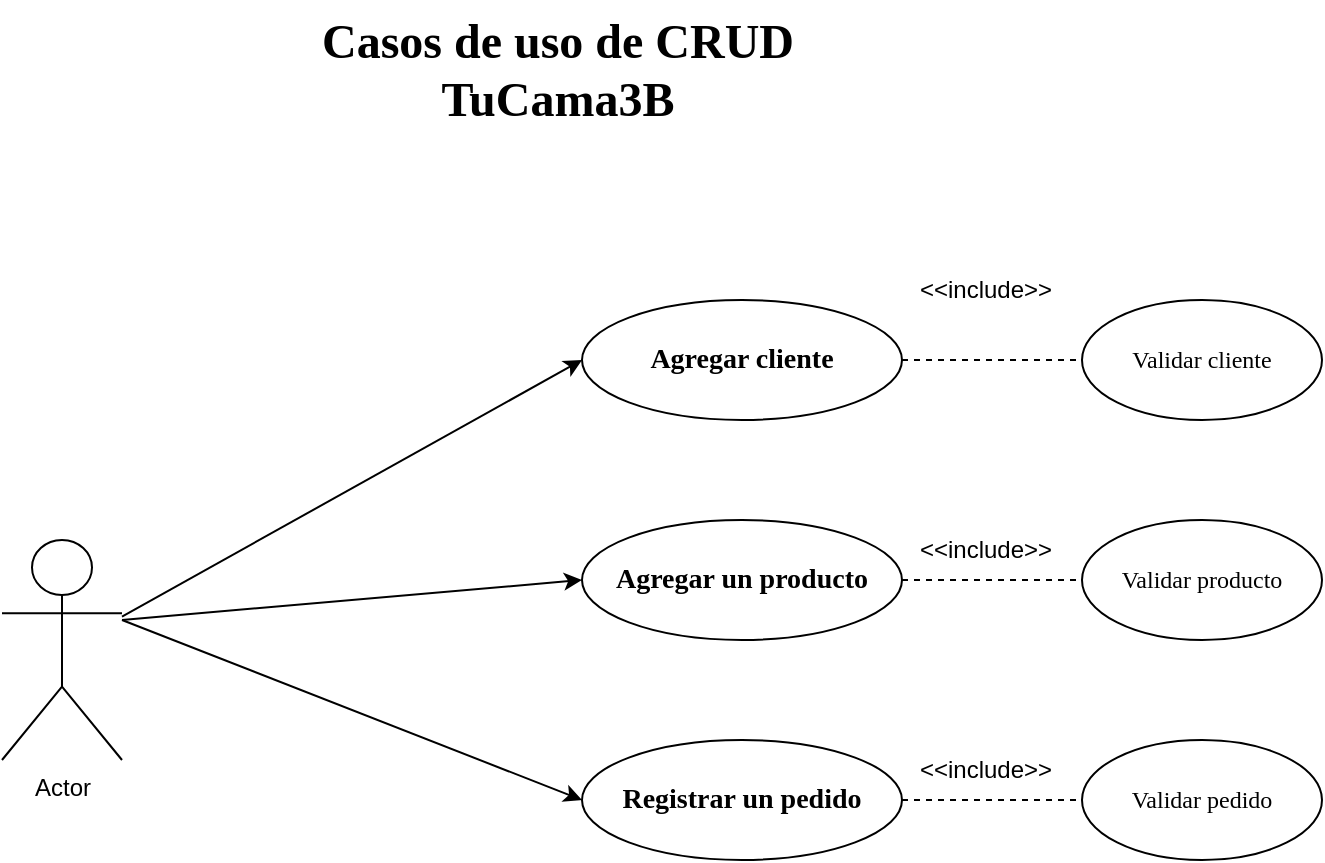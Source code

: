 <mxfile version="23.0.2" type="github">
  <diagram name="Página-1" id="k24Pspyj25TzggOy4_iM">
    <mxGraphModel dx="955" dy="506" grid="1" gridSize="10" guides="1" tooltips="1" connect="1" arrows="1" fold="1" page="1" pageScale="1" pageWidth="827" pageHeight="1169" math="0" shadow="0">
      <root>
        <object label="" Nombre="Admin" id="0">
          <mxCell />
        </object>
        <mxCell id="1" parent="0" />
        <mxCell id="wHO4KZKUkR5X6ov5Z-Hz-1" value="Actor" style="shape=umlActor;verticalLabelPosition=bottom;verticalAlign=top;html=1;outlineConnect=0;" vertex="1" parent="1">
          <mxGeometry x="150" y="290" width="60" height="110" as="geometry" />
        </mxCell>
        <mxCell id="wHO4KZKUkR5X6ov5Z-Hz-3" value="" style="endArrow=classic;html=1;rounded=0;entryX=0;entryY=0.5;entryDx=0;entryDy=0;" edge="1" parent="1" source="wHO4KZKUkR5X6ov5Z-Hz-1" target="wHO4KZKUkR5X6ov5Z-Hz-4">
          <mxGeometry width="50" height="50" relative="1" as="geometry">
            <mxPoint x="220" y="370" as="sourcePoint" />
            <mxPoint x="450" y="300" as="targetPoint" />
          </mxGeometry>
        </mxCell>
        <mxCell id="wHO4KZKUkR5X6ov5Z-Hz-4" value="&lt;font style=&quot;font-size: 14px;&quot; face=&quot;Times New Roman&quot;&gt;&lt;b&gt;Agregar cliente&lt;/b&gt;&lt;/font&gt;" style="ellipse;whiteSpace=wrap;html=1;" vertex="1" parent="1">
          <mxGeometry x="440" y="170" width="160" height="60" as="geometry" />
        </mxCell>
        <mxCell id="wHO4KZKUkR5X6ov5Z-Hz-5" value="&lt;font size=&quot;1&quot; face=&quot;Times New Roman&quot;&gt;&lt;b style=&quot;font-size: 14px;&quot;&gt;Agregar un producto&lt;/b&gt;&lt;/font&gt;" style="ellipse;whiteSpace=wrap;html=1;" vertex="1" parent="1">
          <mxGeometry x="440" y="280" width="160" height="60" as="geometry" />
        </mxCell>
        <mxCell id="wHO4KZKUkR5X6ov5Z-Hz-6" value="" style="endArrow=classic;html=1;rounded=0;entryX=0;entryY=0.5;entryDx=0;entryDy=0;" edge="1" parent="1" target="wHO4KZKUkR5X6ov5Z-Hz-5">
          <mxGeometry width="50" height="50" relative="1" as="geometry">
            <mxPoint x="210" y="330" as="sourcePoint" />
            <mxPoint x="560" y="320" as="targetPoint" />
          </mxGeometry>
        </mxCell>
        <mxCell id="wHO4KZKUkR5X6ov5Z-Hz-7" value="&lt;font style=&quot;font-size: 14px;&quot; face=&quot;Times New Roman&quot;&gt;&lt;b&gt;Registrar un pedido&lt;/b&gt;&lt;/font&gt;" style="ellipse;whiteSpace=wrap;html=1;" vertex="1" parent="1">
          <mxGeometry x="440" y="390" width="160" height="60" as="geometry" />
        </mxCell>
        <mxCell id="wHO4KZKUkR5X6ov5Z-Hz-8" value="" style="endArrow=classic;html=1;rounded=0;entryX=0;entryY=0.5;entryDx=0;entryDy=0;" edge="1" parent="1" target="wHO4KZKUkR5X6ov5Z-Hz-7">
          <mxGeometry width="50" height="50" relative="1" as="geometry">
            <mxPoint x="210" y="330" as="sourcePoint" />
            <mxPoint x="450" y="290" as="targetPoint" />
          </mxGeometry>
        </mxCell>
        <mxCell id="wHO4KZKUkR5X6ov5Z-Hz-10" value="&lt;font size=&quot;1&quot; face=&quot;Times New Roman&quot; style=&quot;&quot;&gt;&lt;b style=&quot;font-size: 24px;&quot;&gt;Casos de uso de CRUD TuCama3B&lt;/b&gt;&lt;/font&gt;" style="text;html=1;strokeColor=none;fillColor=none;align=center;verticalAlign=middle;whiteSpace=wrap;rounded=0;" vertex="1" parent="1">
          <mxGeometry x="300" y="20" width="256" height="70" as="geometry" />
        </mxCell>
        <mxCell id="wHO4KZKUkR5X6ov5Z-Hz-11" value="" style="endArrow=none;dashed=1;html=1;rounded=0;exitX=1;exitY=0.5;exitDx=0;exitDy=0;entryX=0;entryY=0.5;entryDx=0;entryDy=0;" edge="1" parent="1" source="wHO4KZKUkR5X6ov5Z-Hz-4" target="wHO4KZKUkR5X6ov5Z-Hz-14">
          <mxGeometry width="50" height="50" relative="1" as="geometry">
            <mxPoint x="520" y="260" as="sourcePoint" />
            <mxPoint x="690" y="200" as="targetPoint" />
          </mxGeometry>
        </mxCell>
        <mxCell id="wHO4KZKUkR5X6ov5Z-Hz-12" value="&amp;lt;&amp;lt;include&amp;gt;&amp;gt;" style="text;html=1;strokeColor=none;fillColor=none;align=center;verticalAlign=middle;whiteSpace=wrap;rounded=0;" vertex="1" parent="1">
          <mxGeometry x="612" y="150" width="60" height="30" as="geometry" />
        </mxCell>
        <mxCell id="wHO4KZKUkR5X6ov5Z-Hz-14" value="&lt;font face=&quot;Times New Roman&quot;&gt;Validar cliente&lt;/font&gt;" style="ellipse;whiteSpace=wrap;html=1;" vertex="1" parent="1">
          <mxGeometry x="690" y="170" width="120" height="60" as="geometry" />
        </mxCell>
        <mxCell id="wHO4KZKUkR5X6ov5Z-Hz-15" value="" style="endArrow=none;dashed=1;html=1;rounded=0;exitX=1;exitY=0.5;exitDx=0;exitDy=0;entryX=0;entryY=0.5;entryDx=0;entryDy=0;" edge="1" parent="1" target="wHO4KZKUkR5X6ov5Z-Hz-17">
          <mxGeometry width="50" height="50" relative="1" as="geometry">
            <mxPoint x="600" y="310" as="sourcePoint" />
            <mxPoint x="690" y="310" as="targetPoint" />
          </mxGeometry>
        </mxCell>
        <mxCell id="wHO4KZKUkR5X6ov5Z-Hz-16" value="&amp;lt;&amp;lt;include&amp;gt;&amp;gt;" style="text;html=1;strokeColor=none;fillColor=none;align=center;verticalAlign=middle;whiteSpace=wrap;rounded=0;" vertex="1" parent="1">
          <mxGeometry x="612" y="280" width="60" height="30" as="geometry" />
        </mxCell>
        <mxCell id="wHO4KZKUkR5X6ov5Z-Hz-17" value="&lt;font face=&quot;Times New Roman&quot;&gt;Validar producto&lt;/font&gt;" style="ellipse;whiteSpace=wrap;html=1;" vertex="1" parent="1">
          <mxGeometry x="690" y="280" width="120" height="60" as="geometry" />
        </mxCell>
        <mxCell id="wHO4KZKUkR5X6ov5Z-Hz-18" value="" style="endArrow=none;dashed=1;html=1;rounded=0;exitX=1;exitY=0.5;exitDx=0;exitDy=0;entryX=0;entryY=0.5;entryDx=0;entryDy=0;" edge="1" parent="1" target="wHO4KZKUkR5X6ov5Z-Hz-20">
          <mxGeometry width="50" height="50" relative="1" as="geometry">
            <mxPoint x="600" y="420" as="sourcePoint" />
            <mxPoint x="690" y="420" as="targetPoint" />
          </mxGeometry>
        </mxCell>
        <mxCell id="wHO4KZKUkR5X6ov5Z-Hz-19" value="&amp;lt;&amp;lt;include&amp;gt;&amp;gt;" style="text;html=1;strokeColor=none;fillColor=none;align=center;verticalAlign=middle;whiteSpace=wrap;rounded=0;" vertex="1" parent="1">
          <mxGeometry x="612" y="390" width="60" height="30" as="geometry" />
        </mxCell>
        <mxCell id="wHO4KZKUkR5X6ov5Z-Hz-20" value="&lt;font face=&quot;Times New Roman&quot;&gt;Validar pedido&lt;/font&gt;" style="ellipse;whiteSpace=wrap;html=1;" vertex="1" parent="1">
          <mxGeometry x="690" y="390" width="120" height="60" as="geometry" />
        </mxCell>
      </root>
    </mxGraphModel>
  </diagram>
</mxfile>
